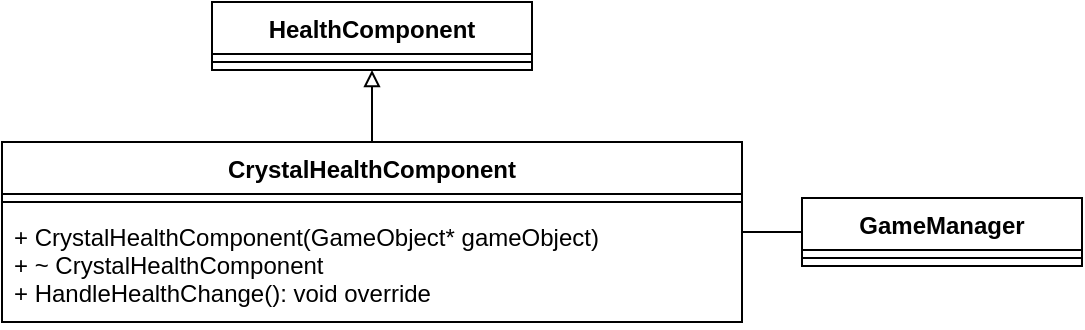 <mxfile version="14.1.8" type="device"><diagram id="6ROmbQcH7vshtuiYKfuQ" name="Page-1"><mxGraphModel dx="1086" dy="806" grid="1" gridSize="10" guides="1" tooltips="1" connect="1" arrows="1" fold="1" page="1" pageScale="1" pageWidth="827" pageHeight="1169" math="0" shadow="0"><root><mxCell id="0"/><mxCell id="1" parent="0"/><mxCell id="WJsw14pojnEBQm8HlrPB-9" style="edgeStyle=orthogonalEdgeStyle;rounded=0;orthogonalLoop=1;jettySize=auto;html=1;exitX=0.5;exitY=0;exitDx=0;exitDy=0;entryX=0.5;entryY=1;entryDx=0;entryDy=0;endArrow=block;endFill=0;" parent="1" source="WJsw14pojnEBQm8HlrPB-1" target="WJsw14pojnEBQm8HlrPB-5" edge="1"><mxGeometry relative="1" as="geometry"/></mxCell><mxCell id="WJsw14pojnEBQm8HlrPB-1" value="CrystalHealthComponent&#10;" style="swimlane;fontStyle=1;align=center;verticalAlign=top;childLayout=stackLayout;horizontal=1;startSize=26;horizontalStack=0;resizeParent=1;resizeParentMax=0;resizeLast=0;collapsible=1;marginBottom=0;" parent="1" vertex="1"><mxGeometry x="160" y="330" width="370" height="90" as="geometry"/></mxCell><mxCell id="WJsw14pojnEBQm8HlrPB-3" value="" style="line;strokeWidth=1;fillColor=none;align=left;verticalAlign=middle;spacingTop=-1;spacingLeft=3;spacingRight=3;rotatable=0;labelPosition=right;points=[];portConstraint=eastwest;" parent="WJsw14pojnEBQm8HlrPB-1" vertex="1"><mxGeometry y="26" width="370" height="8" as="geometry"/></mxCell><mxCell id="WJsw14pojnEBQm8HlrPB-4" value="+ CrystalHealthComponent(GameObject* gameObject)&#10;+ ~ CrystalHealthComponent&#10;+ HandleHealthChange(): void override &#10;&#10;" style="text;strokeColor=none;fillColor=none;align=left;verticalAlign=top;spacingLeft=4;spacingRight=4;overflow=hidden;rotatable=0;points=[[0,0.5],[1,0.5]];portConstraint=eastwest;" parent="WJsw14pojnEBQm8HlrPB-1" vertex="1"><mxGeometry y="34" width="370" height="56" as="geometry"/></mxCell><mxCell id="WJsw14pojnEBQm8HlrPB-5" value="HealthComponent" style="swimlane;fontStyle=1;align=center;verticalAlign=top;childLayout=stackLayout;horizontal=1;startSize=26;horizontalStack=0;resizeParent=1;resizeParentMax=0;resizeLast=0;collapsible=1;marginBottom=0;" parent="1" vertex="1"><mxGeometry x="265" y="260" width="160" height="34" as="geometry"/></mxCell><mxCell id="WJsw14pojnEBQm8HlrPB-7" value="" style="line;strokeWidth=1;fillColor=none;align=left;verticalAlign=middle;spacingTop=-1;spacingLeft=3;spacingRight=3;rotatable=0;labelPosition=right;points=[];portConstraint=eastwest;" parent="WJsw14pojnEBQm8HlrPB-5" vertex="1"><mxGeometry y="26" width="160" height="8" as="geometry"/></mxCell><mxCell id="WJsw14pojnEBQm8HlrPB-10" value="GameManager" style="swimlane;fontStyle=1;align=center;verticalAlign=top;childLayout=stackLayout;horizontal=1;startSize=26;horizontalStack=0;resizeParent=1;resizeParentMax=0;resizeLast=0;collapsible=1;marginBottom=0;" parent="1" vertex="1"><mxGeometry x="560" y="358" width="140" height="34" as="geometry"/></mxCell><mxCell id="WJsw14pojnEBQm8HlrPB-12" value="" style="line;strokeWidth=1;fillColor=none;align=left;verticalAlign=middle;spacingTop=-1;spacingLeft=3;spacingRight=3;rotatable=0;labelPosition=right;points=[];portConstraint=eastwest;" parent="WJsw14pojnEBQm8HlrPB-10" vertex="1"><mxGeometry y="26" width="140" height="8" as="geometry"/></mxCell><mxCell id="5QKC9cPzwjhmWHhUFwJE-1" value="" style="endArrow=none;html=1;entryX=0;entryY=0.5;entryDx=0;entryDy=0;exitX=1;exitY=0.5;exitDx=0;exitDy=0;" parent="1" source="WJsw14pojnEBQm8HlrPB-1" target="WJsw14pojnEBQm8HlrPB-10" edge="1"><mxGeometry width="50" height="50" relative="1" as="geometry"><mxPoint x="380" y="400" as="sourcePoint"/><mxPoint x="430" y="350" as="targetPoint"/></mxGeometry></mxCell></root></mxGraphModel></diagram></mxfile>